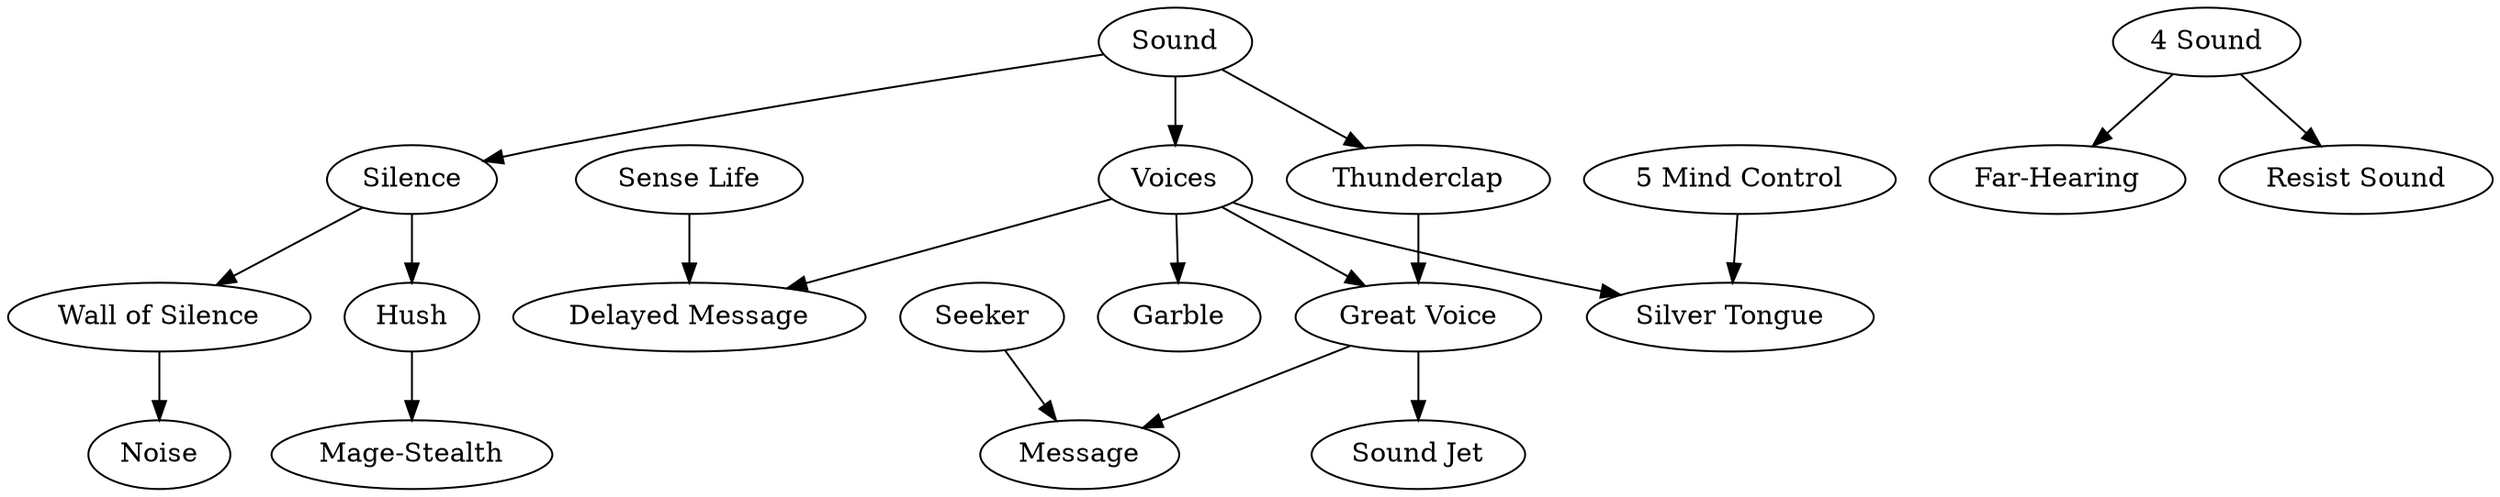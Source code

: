 digraph {
    "Voices" -> { "Delayed Message", "Garble", "Great Voice", "Silver Tongue" }
    "Sense Life" -> { "Delayed Message" }
    "4 Sound" -> { "Far-Hearing", "Resist Sound" }
    "Thunderclap" -> { "Great Voice" }
    "Silence" -> { "Hush", "Wall of Silence" }
    "Hush" -> { "Mage-Stealth" }
    "Great Voice" -> { "Message", "Sound Jet" }
    "Seeker" -> { "Message" }
    "Wall of Silence" -> { "Noise" }
    "Sound" -> { "Silence", "Thunderclap", "Voices" }
    "5 Mind Control" -> { "Silver Tongue" }
}